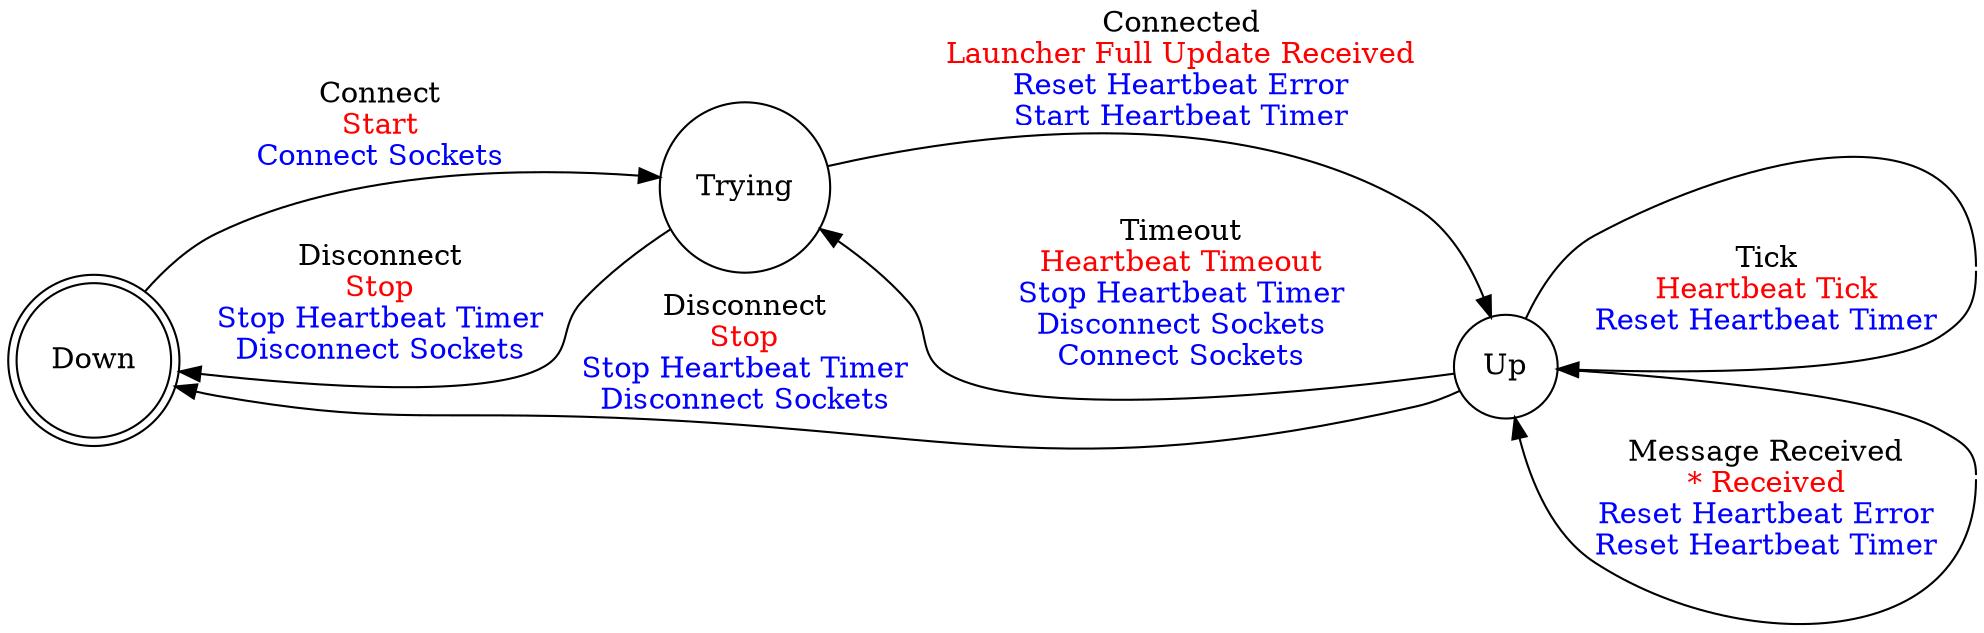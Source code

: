 digraph launcher_subscribe {
    rankdir = LR;
    size = 20;
    overlap = false;
    splines = true;
    bgcolor=transparent;
    // concentrate = true;
    node [shape = doublecircle]; Down;
    node [shape = circle];
       Down -> Trying [label = <Connect<br></br><Font Color="Red">Start<Br></Br></Font><Font Color="Blue">Connect Sockets<Br></Br></Font>>;
                                 labeltooltip = "Tooltip" ];
       Trying -> Up [label = <Connected<br></br><Font Color="Red">Launcher Full Update Received<Br></Br></Font><Font Color="Blue">Reset Heartbeat Error<Br></Br>Start Heartbeat Timer<Br></Br></Font>>;
                                 labeltooltip = "Tooltip" ];
       Trying -> Down [label = <Disconnect<br></br><Font Color="Red">Stop<Br></Br></Font><Font Color="Blue">Stop Heartbeat Timer<Br></Br>Disconnect Sockets<Br></Br></Font>>;
                                 labeltooltip = "Tooltip" ];
       Up -> Trying [label = <Timeout<br></br><Font Color="Red">Heartbeat Timeout<Br></Br></Font><Font Color="Blue">Stop Heartbeat Timer<Br></Br>Disconnect Sockets<Br></Br>Connect Sockets<Br></Br></Font>>;
                                 labeltooltip = "Tooltip" ];
       uptickup [shape = point;
                       label = "";
                       margin = 0;
                       width = 0;
                       height = 0;
                       penwidth = 0;
                       fixedsize = true];
       Up -> uptickup:n [arrowhead=none];
       uptickup:s -> Up [label = <Tick<br></br><Font Color="Red">Heartbeat Tick<Br></Br></Font><Font Color="Blue">Reset Heartbeat Timer<Br></Br></Font>>;
                                    labeltooltip = "Tooltip" ];
       upmessage_receivedup [shape = point;
                       label = "";
                       margin = 0;
                       width = 0;
                       height = 0;
                       penwidth = 0;
                       fixedsize = true];
       Up -> upmessage_receivedup:n [arrowhead=none];
       upmessage_receivedup:s -> Up [label = <Message Received<br></br><Font Color="Red">* Received<Br></Br></Font><Font Color="Blue">Reset Heartbeat Error<Br></Br>Reset Heartbeat Timer<Br></Br></Font>>;
                                    labeltooltip = "Tooltip" ];
       Up -> Down [label = <Disconnect<br></br><Font Color="Red">Stop<Br></Br></Font><Font Color="Blue">Stop Heartbeat Timer<Br></Br>Disconnect Sockets<Br></Br></Font>>;
                                 labeltooltip = "Tooltip" ];
}
